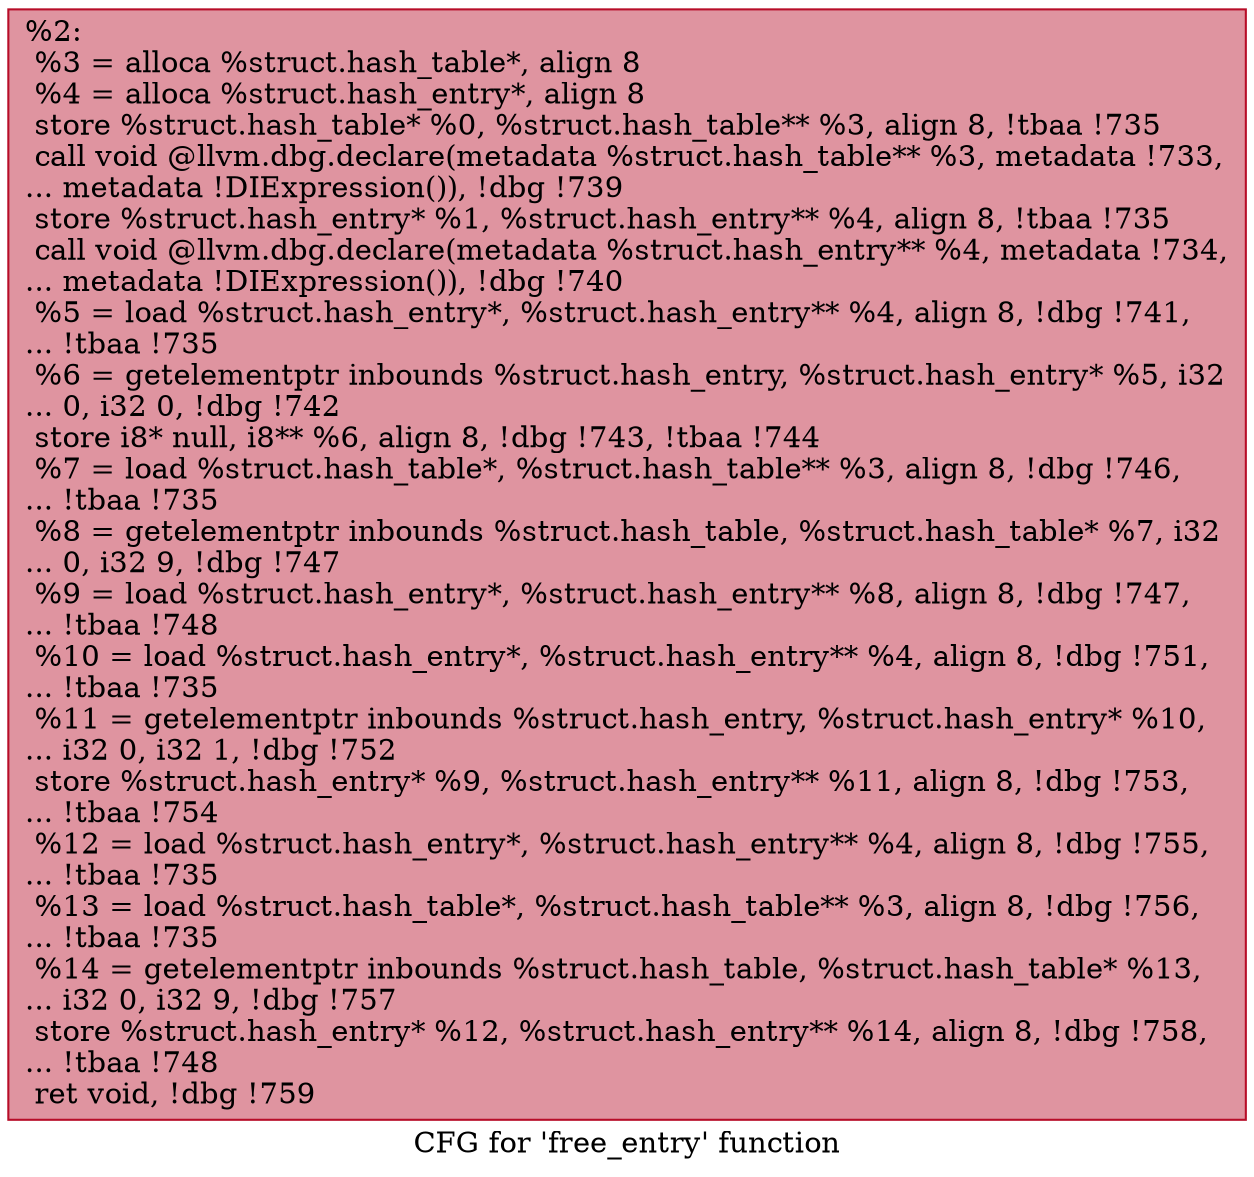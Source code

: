 digraph "CFG for 'free_entry' function" {
	label="CFG for 'free_entry' function";

	Node0x93f840 [shape=record,color="#b70d28ff", style=filled, fillcolor="#b70d2870",label="{%2:\l  %3 = alloca %struct.hash_table*, align 8\l  %4 = alloca %struct.hash_entry*, align 8\l  store %struct.hash_table* %0, %struct.hash_table** %3, align 8, !tbaa !735\l  call void @llvm.dbg.declare(metadata %struct.hash_table** %3, metadata !733,\l... metadata !DIExpression()), !dbg !739\l  store %struct.hash_entry* %1, %struct.hash_entry** %4, align 8, !tbaa !735\l  call void @llvm.dbg.declare(metadata %struct.hash_entry** %4, metadata !734,\l... metadata !DIExpression()), !dbg !740\l  %5 = load %struct.hash_entry*, %struct.hash_entry** %4, align 8, !dbg !741,\l... !tbaa !735\l  %6 = getelementptr inbounds %struct.hash_entry, %struct.hash_entry* %5, i32\l... 0, i32 0, !dbg !742\l  store i8* null, i8** %6, align 8, !dbg !743, !tbaa !744\l  %7 = load %struct.hash_table*, %struct.hash_table** %3, align 8, !dbg !746,\l... !tbaa !735\l  %8 = getelementptr inbounds %struct.hash_table, %struct.hash_table* %7, i32\l... 0, i32 9, !dbg !747\l  %9 = load %struct.hash_entry*, %struct.hash_entry** %8, align 8, !dbg !747,\l... !tbaa !748\l  %10 = load %struct.hash_entry*, %struct.hash_entry** %4, align 8, !dbg !751,\l... !tbaa !735\l  %11 = getelementptr inbounds %struct.hash_entry, %struct.hash_entry* %10,\l... i32 0, i32 1, !dbg !752\l  store %struct.hash_entry* %9, %struct.hash_entry** %11, align 8, !dbg !753,\l... !tbaa !754\l  %12 = load %struct.hash_entry*, %struct.hash_entry** %4, align 8, !dbg !755,\l... !tbaa !735\l  %13 = load %struct.hash_table*, %struct.hash_table** %3, align 8, !dbg !756,\l... !tbaa !735\l  %14 = getelementptr inbounds %struct.hash_table, %struct.hash_table* %13,\l... i32 0, i32 9, !dbg !757\l  store %struct.hash_entry* %12, %struct.hash_entry** %14, align 8, !dbg !758,\l... !tbaa !748\l  ret void, !dbg !759\l}"];
}
